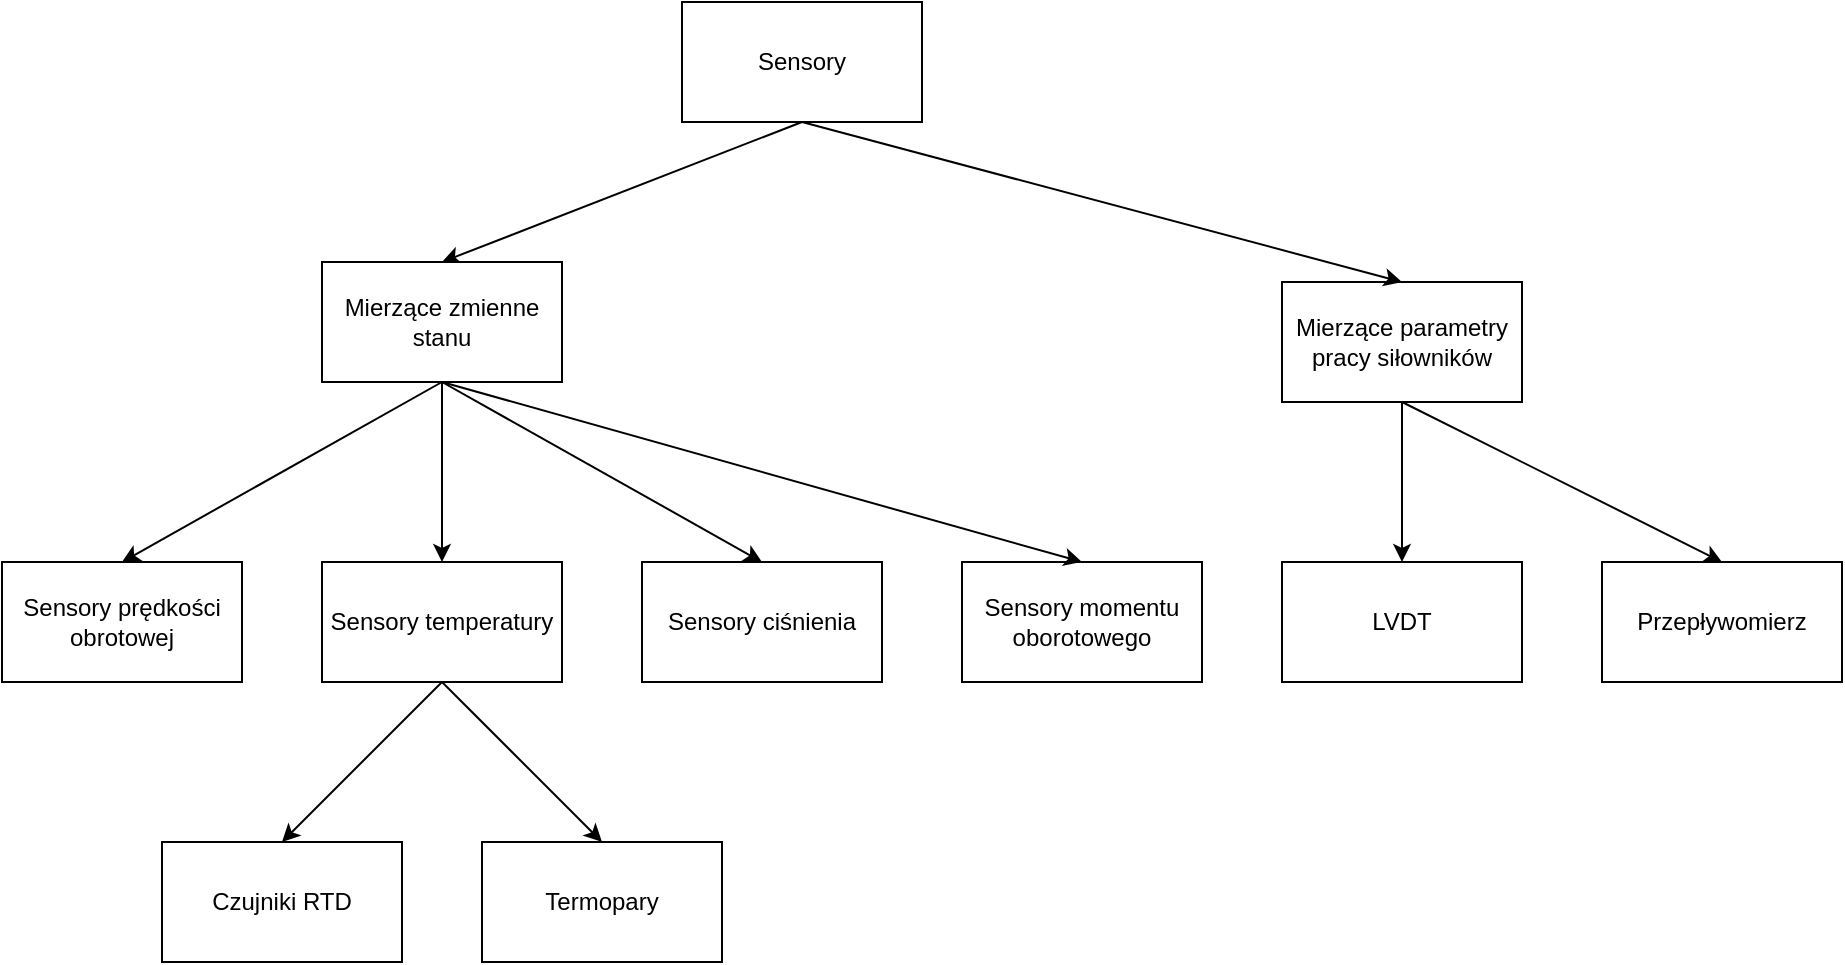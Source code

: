 <mxfile version="20.6.0" type="device"><diagram id="E8e7bMJ27fBDtvQoRZtx" name="Strona-1"><mxGraphModel dx="1422" dy="705" grid="1" gridSize="10" guides="1" tooltips="1" connect="1" arrows="1" fold="1" page="1" pageScale="1" pageWidth="1169" pageHeight="827" math="0" shadow="0"><root><mxCell id="0"/><mxCell id="1" parent="0"/><mxCell id="CFEJfOcSpa6Bs_VqjRi8-1" value="Sensory" style="rounded=0;whiteSpace=wrap;html=1;" parent="1" vertex="1"><mxGeometry x="460" y="20" width="120" height="60" as="geometry"/></mxCell><mxCell id="CFEJfOcSpa6Bs_VqjRi8-2" value="" style="endArrow=classic;html=1;rounded=0;exitX=0.5;exitY=1;exitDx=0;exitDy=0;entryX=0.5;entryY=0;entryDx=0;entryDy=0;" parent="1" source="CFEJfOcSpa6Bs_VqjRi8-1" target="CFEJfOcSpa6Bs_VqjRi8-3" edge="1"><mxGeometry width="50" height="50" relative="1" as="geometry"><mxPoint x="420" y="370" as="sourcePoint"/><mxPoint x="470" y="320" as="targetPoint"/></mxGeometry></mxCell><mxCell id="CFEJfOcSpa6Bs_VqjRi8-3" value="Mierzące zmienne stanu" style="rounded=0;whiteSpace=wrap;html=1;" parent="1" vertex="1"><mxGeometry x="280" y="150" width="120" height="60" as="geometry"/></mxCell><mxCell id="CFEJfOcSpa6Bs_VqjRi8-4" value="Mierzące parametry pracy siłowników" style="rounded=0;whiteSpace=wrap;html=1;" parent="1" vertex="1"><mxGeometry x="760" y="160" width="120" height="60" as="geometry"/></mxCell><mxCell id="CFEJfOcSpa6Bs_VqjRi8-5" value="Sensory prędkości obrotowej" style="rounded=0;whiteSpace=wrap;html=1;" parent="1" vertex="1"><mxGeometry x="120" y="300" width="120" height="60" as="geometry"/></mxCell><mxCell id="CFEJfOcSpa6Bs_VqjRi8-6" value="Sensory temperatury" style="rounded=0;whiteSpace=wrap;html=1;" parent="1" vertex="1"><mxGeometry x="280" y="300" width="120" height="60" as="geometry"/></mxCell><mxCell id="CFEJfOcSpa6Bs_VqjRi8-7" value="Czujniki RTD" style="rounded=0;whiteSpace=wrap;html=1;" parent="1" vertex="1"><mxGeometry x="200" y="440" width="120" height="60" as="geometry"/></mxCell><mxCell id="CFEJfOcSpa6Bs_VqjRi8-8" value="Termopary" style="rounded=0;whiteSpace=wrap;html=1;" parent="1" vertex="1"><mxGeometry x="360" y="440" width="120" height="60" as="geometry"/></mxCell><mxCell id="CFEJfOcSpa6Bs_VqjRi8-9" value="Sensory ciśnienia" style="rounded=0;whiteSpace=wrap;html=1;" parent="1" vertex="1"><mxGeometry x="440" y="300" width="120" height="60" as="geometry"/></mxCell><mxCell id="CFEJfOcSpa6Bs_VqjRi8-10" value="Sensory momentu oborotowego" style="rounded=0;whiteSpace=wrap;html=1;" parent="1" vertex="1"><mxGeometry x="600" y="300" width="120" height="60" as="geometry"/></mxCell><mxCell id="CFEJfOcSpa6Bs_VqjRi8-11" value="LVDT" style="rounded=0;whiteSpace=wrap;html=1;" parent="1" vertex="1"><mxGeometry x="760" y="300" width="120" height="60" as="geometry"/></mxCell><mxCell id="CFEJfOcSpa6Bs_VqjRi8-12" value="Przepływomierz" style="rounded=0;whiteSpace=wrap;html=1;" parent="1" vertex="1"><mxGeometry x="920" y="300" width="120" height="60" as="geometry"/></mxCell><mxCell id="CFEJfOcSpa6Bs_VqjRi8-14" value="" style="endArrow=classic;html=1;rounded=0;exitX=0.5;exitY=1;exitDx=0;exitDy=0;entryX=0.5;entryY=0;entryDx=0;entryDy=0;" parent="1" source="CFEJfOcSpa6Bs_VqjRi8-3" target="CFEJfOcSpa6Bs_VqjRi8-5" edge="1"><mxGeometry width="50" height="50" relative="1" as="geometry"><mxPoint x="380" y="250" as="sourcePoint"/><mxPoint x="410" y="230" as="targetPoint"/></mxGeometry></mxCell><mxCell id="CFEJfOcSpa6Bs_VqjRi8-15" value="" style="endArrow=classic;html=1;rounded=0;exitX=0.5;exitY=1;exitDx=0;exitDy=0;entryX=0.5;entryY=0;entryDx=0;entryDy=0;" parent="1" source="CFEJfOcSpa6Bs_VqjRi8-1" target="CFEJfOcSpa6Bs_VqjRi8-4" edge="1"><mxGeometry width="50" height="50" relative="1" as="geometry"><mxPoint x="700" y="130" as="sourcePoint"/><mxPoint x="730" y="110" as="targetPoint"/></mxGeometry></mxCell><mxCell id="CFEJfOcSpa6Bs_VqjRi8-16" value="" style="endArrow=classic;html=1;rounded=0;exitX=0.5;exitY=1;exitDx=0;exitDy=0;entryX=0.5;entryY=0;entryDx=0;entryDy=0;" parent="1" source="CFEJfOcSpa6Bs_VqjRi8-3" target="CFEJfOcSpa6Bs_VqjRi8-10" edge="1"><mxGeometry width="50" height="50" relative="1" as="geometry"><mxPoint x="440" y="250" as="sourcePoint"/><mxPoint x="470" y="230" as="targetPoint"/></mxGeometry></mxCell><mxCell id="CFEJfOcSpa6Bs_VqjRi8-17" value="" style="endArrow=classic;html=1;rounded=0;exitX=0.5;exitY=1;exitDx=0;exitDy=0;entryX=0.5;entryY=0;entryDx=0;entryDy=0;" parent="1" source="CFEJfOcSpa6Bs_VqjRi8-4" target="CFEJfOcSpa6Bs_VqjRi8-11" edge="1"><mxGeometry width="50" height="50" relative="1" as="geometry"><mxPoint x="610" y="220" as="sourcePoint"/><mxPoint x="640" y="200" as="targetPoint"/></mxGeometry></mxCell><mxCell id="CFEJfOcSpa6Bs_VqjRi8-18" value="" style="endArrow=classic;html=1;rounded=0;exitX=0.5;exitY=1;exitDx=0;exitDy=0;entryX=0.5;entryY=0;entryDx=0;entryDy=0;" parent="1" source="CFEJfOcSpa6Bs_VqjRi8-3" target="CFEJfOcSpa6Bs_VqjRi8-9" edge="1"><mxGeometry width="50" height="50" relative="1" as="geometry"><mxPoint x="520" y="200" as="sourcePoint"/><mxPoint x="550" y="180" as="targetPoint"/></mxGeometry></mxCell><mxCell id="CFEJfOcSpa6Bs_VqjRi8-19" value="" style="endArrow=classic;html=1;rounded=0;" parent="1" target="CFEJfOcSpa6Bs_VqjRi8-6" edge="1"><mxGeometry width="50" height="50" relative="1" as="geometry"><mxPoint x="340" y="210" as="sourcePoint"/><mxPoint x="500" y="260" as="targetPoint"/></mxGeometry></mxCell><mxCell id="CFEJfOcSpa6Bs_VqjRi8-20" value="" style="endArrow=classic;html=1;rounded=0;exitX=0.5;exitY=1;exitDx=0;exitDy=0;entryX=0.5;entryY=0;entryDx=0;entryDy=0;" parent="1" source="CFEJfOcSpa6Bs_VqjRi8-4" target="CFEJfOcSpa6Bs_VqjRi8-12" edge="1"><mxGeometry width="50" height="50" relative="1" as="geometry"><mxPoint x="830" y="230" as="sourcePoint"/><mxPoint x="830" y="310" as="targetPoint"/></mxGeometry></mxCell><mxCell id="CFEJfOcSpa6Bs_VqjRi8-21" value="" style="endArrow=classic;html=1;rounded=0;exitX=0.5;exitY=1;exitDx=0;exitDy=0;entryX=0.5;entryY=0;entryDx=0;entryDy=0;" parent="1" source="CFEJfOcSpa6Bs_VqjRi8-6" target="CFEJfOcSpa6Bs_VqjRi8-7" edge="1"><mxGeometry width="50" height="50" relative="1" as="geometry"><mxPoint x="830" y="230" as="sourcePoint"/><mxPoint x="830" y="310" as="targetPoint"/></mxGeometry></mxCell><mxCell id="CFEJfOcSpa6Bs_VqjRi8-22" value="" style="endArrow=classic;html=1;rounded=0;exitX=0.5;exitY=1;exitDx=0;exitDy=0;entryX=0.5;entryY=0;entryDx=0;entryDy=0;" parent="1" source="CFEJfOcSpa6Bs_VqjRi8-6" target="CFEJfOcSpa6Bs_VqjRi8-8" edge="1"><mxGeometry width="50" height="50" relative="1" as="geometry"><mxPoint x="350" y="370" as="sourcePoint"/><mxPoint x="270" y="450" as="targetPoint"/></mxGeometry></mxCell></root></mxGraphModel></diagram></mxfile>